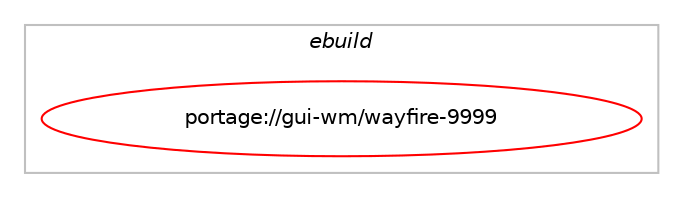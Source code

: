 digraph prolog {

# *************
# Graph options
# *************

newrank=true;
concentrate=true;
compound=true;
graph [rankdir=LR,fontname=Helvetica,fontsize=10,ranksep=1.5];#, ranksep=2.5, nodesep=0.2];
edge  [arrowhead=vee];
node  [fontname=Helvetica,fontsize=10];

# **********
# The ebuild
# **********

subgraph cluster_leftcol {
color=gray;
label=<<i>ebuild</i>>;
id [label="portage://gui-wm/wayfire-9999", color=red, width=4, href="../gui-wm/wayfire-9999.svg"];
}

# ****************
# The dependencies
# ****************

subgraph cluster_midcol {
color=gray;
label=<<i>dependencies</i>>;
subgraph cluster_compile {
fillcolor="#eeeeee";
style=filled;
label=<<i>compile</i>>;
# *** BEGIN UNKNOWN DEPENDENCY TYPE (TODO) ***
# id -> equal(use_conditional_group(positive,X,portage://gui-wm/wayfire-9999,[package_dependency(portage://gui-wm/wayfire-9999,install,no,x11-libs,libxcb,none,[,,],any_same_slot,[])]))
# *** END UNKNOWN DEPENDENCY TYPE (TODO) ***

# *** BEGIN UNKNOWN DEPENDENCY TYPE (TODO) ***
# id -> equal(use_conditional_group(positive,dbus,portage://gui-wm/wayfire-9999,[package_dependency(portage://gui-wm/wayfire-9999,install,no,sys-apps,dbus,none,[,,],[],[])]))
# *** END UNKNOWN DEPENDENCY TYPE (TODO) ***

# *** BEGIN UNKNOWN DEPENDENCY TYPE (TODO) ***
# id -> equal(use_conditional_group(positive,test,portage://gui-wm/wayfire-9999,[package_dependency(portage://gui-wm/wayfire-9999,install,no,dev-cpp,doctest,none,[,,],[],[])]))
# *** END UNKNOWN DEPENDENCY TYPE (TODO) ***

# *** BEGIN UNKNOWN DEPENDENCY TYPE (TODO) ***
# id -> equal(package_dependency(portage://gui-wm/wayfire-9999,install,no,dev-cpp,nlohmann_json,none,[,,],[],[]))
# *** END UNKNOWN DEPENDENCY TYPE (TODO) ***

# *** BEGIN UNKNOWN DEPENDENCY TYPE (TODO) ***
# id -> equal(package_dependency(portage://gui-wm/wayfire-9999,install,no,dev-libs,glib,none,[,,],[slot(2)],[]))
# *** END UNKNOWN DEPENDENCY TYPE (TODO) ***

# *** BEGIN UNKNOWN DEPENDENCY TYPE (TODO) ***
# id -> equal(package_dependency(portage://gui-wm/wayfire-9999,install,no,dev-libs,libevdev,none,[,,],[],[]))
# *** END UNKNOWN DEPENDENCY TYPE (TODO) ***

# *** BEGIN UNKNOWN DEPENDENCY TYPE (TODO) ***
# id -> equal(package_dependency(portage://gui-wm/wayfire-9999,install,no,dev-libs,libinput,none,[,,],any_same_slot,[]))
# *** END UNKNOWN DEPENDENCY TYPE (TODO) ***

# *** BEGIN UNKNOWN DEPENDENCY TYPE (TODO) ***
# id -> equal(package_dependency(portage://gui-wm/wayfire-9999,install,no,dev-libs,wayland,none,[,,],[],[]))
# *** END UNKNOWN DEPENDENCY TYPE (TODO) ***

# *** BEGIN UNKNOWN DEPENDENCY TYPE (TODO) ***
# id -> equal(package_dependency(portage://gui-wm/wayfire-9999,install,no,dev-libs,wayland-protocols,greaterequal,[1.12,,,1.12],[],[]))
# *** END UNKNOWN DEPENDENCY TYPE (TODO) ***

# *** BEGIN UNKNOWN DEPENDENCY TYPE (TODO) ***
# id -> equal(package_dependency(portage://gui-wm/wayfire-9999,install,no,gui-libs,wf-config,none,[,,],[slot(0),subslot(0.10)],[]))
# *** END UNKNOWN DEPENDENCY TYPE (TODO) ***

# *** BEGIN UNKNOWN DEPENDENCY TYPE (TODO) ***
# id -> equal(package_dependency(portage://gui-wm/wayfire-9999,install,no,gui-libs,wlroots,none,[,,],[slot(0),subslot(17)],[use(enable(drm),positive),use(enable(libinput),positive),use(enable(x11-backend),none),use(optenable(X),none)]))
# *** END UNKNOWN DEPENDENCY TYPE (TODO) ***

# *** BEGIN UNKNOWN DEPENDENCY TYPE (TODO) ***
# id -> equal(package_dependency(portage://gui-wm/wayfire-9999,install,no,media-libs,glm,none,[,,],[],[]))
# *** END UNKNOWN DEPENDENCY TYPE (TODO) ***

# *** BEGIN UNKNOWN DEPENDENCY TYPE (TODO) ***
# id -> equal(package_dependency(portage://gui-wm/wayfire-9999,install,no,media-libs,libglvnd,none,[,,],[],[]))
# *** END UNKNOWN DEPENDENCY TYPE (TODO) ***

# *** BEGIN UNKNOWN DEPENDENCY TYPE (TODO) ***
# id -> equal(package_dependency(portage://gui-wm/wayfire-9999,install,no,media-libs,libjpeg-turbo,none,[,,],any_same_slot,[]))
# *** END UNKNOWN DEPENDENCY TYPE (TODO) ***

# *** BEGIN UNKNOWN DEPENDENCY TYPE (TODO) ***
# id -> equal(package_dependency(portage://gui-wm/wayfire-9999,install,no,media-libs,libpng,none,[,,],any_same_slot,[]))
# *** END UNKNOWN DEPENDENCY TYPE (TODO) ***

# *** BEGIN UNKNOWN DEPENDENCY TYPE (TODO) ***
# id -> equal(package_dependency(portage://gui-wm/wayfire-9999,install,no,x11-libs,cairo,none,[,,],[],[]))
# *** END UNKNOWN DEPENDENCY TYPE (TODO) ***

# *** BEGIN UNKNOWN DEPENDENCY TYPE (TODO) ***
# id -> equal(package_dependency(portage://gui-wm/wayfire-9999,install,no,x11-libs,libxkbcommon,none,[,,],[],[]))
# *** END UNKNOWN DEPENDENCY TYPE (TODO) ***

# *** BEGIN UNKNOWN DEPENDENCY TYPE (TODO) ***
# id -> equal(package_dependency(portage://gui-wm/wayfire-9999,install,no,x11-libs,pango,none,[,,],[],[]))
# *** END UNKNOWN DEPENDENCY TYPE (TODO) ***

# *** BEGIN UNKNOWN DEPENDENCY TYPE (TODO) ***
# id -> equal(package_dependency(portage://gui-wm/wayfire-9999,install,no,x11-libs,pixman,none,[,,],[],[]))
# *** END UNKNOWN DEPENDENCY TYPE (TODO) ***

}
subgraph cluster_compileandrun {
fillcolor="#eeeeee";
style=filled;
label=<<i>compile and run</i>>;
}
subgraph cluster_run {
fillcolor="#eeeeee";
style=filled;
label=<<i>run</i>>;
# *** BEGIN UNKNOWN DEPENDENCY TYPE (TODO) ***
# id -> equal(use_conditional_group(positive,X,portage://gui-wm/wayfire-9999,[package_dependency(portage://gui-wm/wayfire-9999,run,no,x11-libs,libxcb,none,[,,],any_same_slot,[])]))
# *** END UNKNOWN DEPENDENCY TYPE (TODO) ***

# *** BEGIN UNKNOWN DEPENDENCY TYPE (TODO) ***
# id -> equal(use_conditional_group(positive,dbus,portage://gui-wm/wayfire-9999,[package_dependency(portage://gui-wm/wayfire-9999,run,no,sys-apps,dbus,none,[,,],[],[])]))
# *** END UNKNOWN DEPENDENCY TYPE (TODO) ***

# *** BEGIN UNKNOWN DEPENDENCY TYPE (TODO) ***
# id -> equal(package_dependency(portage://gui-wm/wayfire-9999,run,no,dev-cpp,nlohmann_json,none,[,,],[],[]))
# *** END UNKNOWN DEPENDENCY TYPE (TODO) ***

# *** BEGIN UNKNOWN DEPENDENCY TYPE (TODO) ***
# id -> equal(package_dependency(portage://gui-wm/wayfire-9999,run,no,dev-libs,glib,none,[,,],[slot(2)],[]))
# *** END UNKNOWN DEPENDENCY TYPE (TODO) ***

# *** BEGIN UNKNOWN DEPENDENCY TYPE (TODO) ***
# id -> equal(package_dependency(portage://gui-wm/wayfire-9999,run,no,dev-libs,libevdev,none,[,,],[],[]))
# *** END UNKNOWN DEPENDENCY TYPE (TODO) ***

# *** BEGIN UNKNOWN DEPENDENCY TYPE (TODO) ***
# id -> equal(package_dependency(portage://gui-wm/wayfire-9999,run,no,dev-libs,libinput,none,[,,],any_same_slot,[]))
# *** END UNKNOWN DEPENDENCY TYPE (TODO) ***

# *** BEGIN UNKNOWN DEPENDENCY TYPE (TODO) ***
# id -> equal(package_dependency(portage://gui-wm/wayfire-9999,run,no,dev-libs,wayland,none,[,,],[],[]))
# *** END UNKNOWN DEPENDENCY TYPE (TODO) ***

# *** BEGIN UNKNOWN DEPENDENCY TYPE (TODO) ***
# id -> equal(package_dependency(portage://gui-wm/wayfire-9999,run,no,dev-libs,wayland-protocols,greaterequal,[1.12,,,1.12],[],[]))
# *** END UNKNOWN DEPENDENCY TYPE (TODO) ***

# *** BEGIN UNKNOWN DEPENDENCY TYPE (TODO) ***
# id -> equal(package_dependency(portage://gui-wm/wayfire-9999,run,no,gui-libs,wf-config,none,[,,],[slot(0),subslot(0.10)],[]))
# *** END UNKNOWN DEPENDENCY TYPE (TODO) ***

# *** BEGIN UNKNOWN DEPENDENCY TYPE (TODO) ***
# id -> equal(package_dependency(portage://gui-wm/wayfire-9999,run,no,gui-libs,wlroots,none,[,,],[slot(0),subslot(17)],[use(enable(drm),positive),use(enable(libinput),positive),use(enable(x11-backend),none),use(optenable(X),none)]))
# *** END UNKNOWN DEPENDENCY TYPE (TODO) ***

# *** BEGIN UNKNOWN DEPENDENCY TYPE (TODO) ***
# id -> equal(package_dependency(portage://gui-wm/wayfire-9999,run,no,media-libs,glm,none,[,,],[],[]))
# *** END UNKNOWN DEPENDENCY TYPE (TODO) ***

# *** BEGIN UNKNOWN DEPENDENCY TYPE (TODO) ***
# id -> equal(package_dependency(portage://gui-wm/wayfire-9999,run,no,media-libs,libglvnd,none,[,,],[],[]))
# *** END UNKNOWN DEPENDENCY TYPE (TODO) ***

# *** BEGIN UNKNOWN DEPENDENCY TYPE (TODO) ***
# id -> equal(package_dependency(portage://gui-wm/wayfire-9999,run,no,media-libs,libjpeg-turbo,none,[,,],any_same_slot,[]))
# *** END UNKNOWN DEPENDENCY TYPE (TODO) ***

# *** BEGIN UNKNOWN DEPENDENCY TYPE (TODO) ***
# id -> equal(package_dependency(portage://gui-wm/wayfire-9999,run,no,media-libs,libpng,none,[,,],any_same_slot,[]))
# *** END UNKNOWN DEPENDENCY TYPE (TODO) ***

# *** BEGIN UNKNOWN DEPENDENCY TYPE (TODO) ***
# id -> equal(package_dependency(portage://gui-wm/wayfire-9999,run,no,x11-libs,cairo,none,[,,],[],[]))
# *** END UNKNOWN DEPENDENCY TYPE (TODO) ***

# *** BEGIN UNKNOWN DEPENDENCY TYPE (TODO) ***
# id -> equal(package_dependency(portage://gui-wm/wayfire-9999,run,no,x11-libs,libxkbcommon,none,[,,],[],[]))
# *** END UNKNOWN DEPENDENCY TYPE (TODO) ***

# *** BEGIN UNKNOWN DEPENDENCY TYPE (TODO) ***
# id -> equal(package_dependency(portage://gui-wm/wayfire-9999,run,no,x11-libs,pango,none,[,,],[],[]))
# *** END UNKNOWN DEPENDENCY TYPE (TODO) ***

# *** BEGIN UNKNOWN DEPENDENCY TYPE (TODO) ***
# id -> equal(package_dependency(portage://gui-wm/wayfire-9999,run,no,x11-libs,pixman,none,[,,],[],[]))
# *** END UNKNOWN DEPENDENCY TYPE (TODO) ***

# *** BEGIN UNKNOWN DEPENDENCY TYPE (TODO) ***
# id -> equal(package_dependency(portage://gui-wm/wayfire-9999,run,no,x11-misc,xkeyboard-config,none,[,,],[],[]))
# *** END UNKNOWN DEPENDENCY TYPE (TODO) ***

}
}

# **************
# The candidates
# **************

subgraph cluster_choices {
rank=same;
color=gray;
label=<<i>candidates</i>>;

}

}
